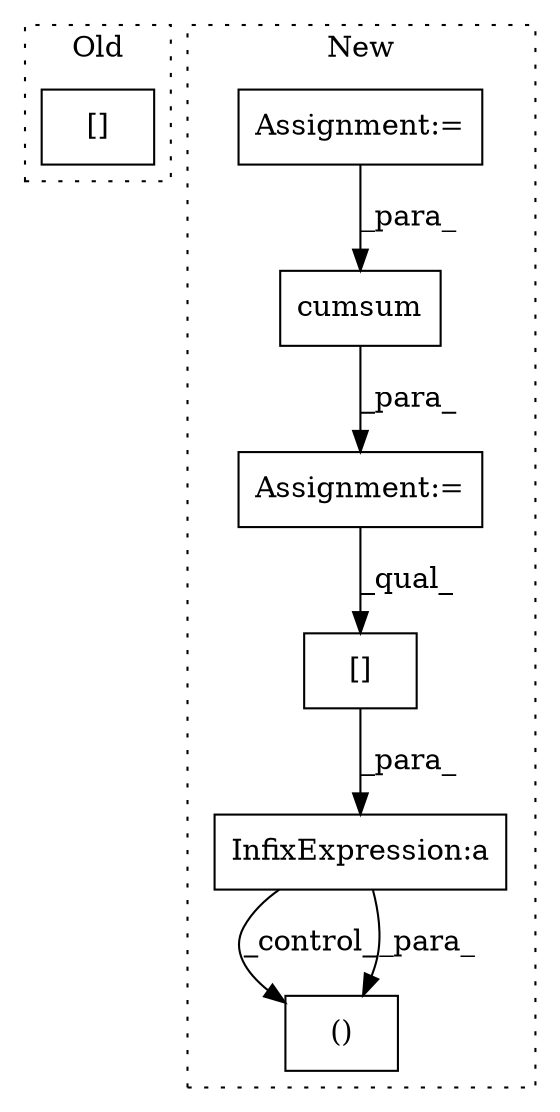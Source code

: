 digraph G {
subgraph cluster0 {
1 [label="[]" a="2" s="7785,7796" l="10,1" shape="box"];
label = "Old";
style="dotted";
}
subgraph cluster1 {
2 [label="cumsum" a="32" s="7647,7678" l="7,1" shape="box"];
3 [label="Assignment:=" a="7" s="7640" l="1" shape="box"];
4 [label="Assignment:=" a="7" s="7516" l="1" shape="box"];
5 [label="[]" a="2" s="7902,7911" l="8,1" shape="box"];
6 [label="()" a="106" s="8009" l="31" shape="box"];
7 [label="InfixExpression:a" a="27" s="7899" l="3" shape="box"];
label = "New";
style="dotted";
}
2 -> 3 [label="_para_"];
3 -> 5 [label="_qual_"];
4 -> 2 [label="_para_"];
5 -> 7 [label="_para_"];
7 -> 6 [label="_control_"];
7 -> 6 [label="_para_"];
}